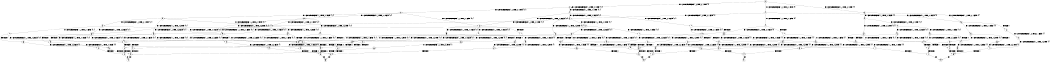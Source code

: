digraph BCG {
size = "7, 10.5";
center = TRUE;
node [shape = circle];
0 [peripheries = 2];
0 -> 1 [label = "EX !0 !ATOMIC_EXCH_BRANCH (1, +1, TRUE, +0, 1, TRUE) !{0}"];
0 -> 2 [label = "EX !1 !ATOMIC_EXCH_BRANCH (1, +0, TRUE, +0, 1, TRUE) !{0}"];
0 -> 3 [label = "EX !0 !ATOMIC_EXCH_BRANCH (1, +1, TRUE, +0, 1, TRUE) !{0}"];
1 -> 4 [label = "EX !0 !ATOMIC_EXCH_BRANCH (1, +1, TRUE, +0, 1, FALSE) !{0}"];
1 -> 5 [label = "EX !1 !ATOMIC_EXCH_BRANCH (1, +0, TRUE, +0, 1, FALSE) !{0}"];
1 -> 6 [label = "EX !0 !ATOMIC_EXCH_BRANCH (1, +1, TRUE, +0, 1, FALSE) !{0}"];
2 -> 2 [label = "EX !1 !ATOMIC_EXCH_BRANCH (1, +0, TRUE, +0, 1, TRUE) !{0, 1}"];
2 -> 7 [label = "EX !0 !ATOMIC_EXCH_BRANCH (1, +1, TRUE, +0, 1, TRUE) !{0, 1}"];
2 -> 8 [label = "EX !0 !ATOMIC_EXCH_BRANCH (1, +1, TRUE, +0, 1, TRUE) !{0, 1}"];
3 -> 9 [label = "EX !1 !ATOMIC_EXCH_BRANCH (1, +0, TRUE, +0, 1, FALSE) !{0}"];
3 -> 6 [label = "EX !0 !ATOMIC_EXCH_BRANCH (1, +1, TRUE, +0, 1, FALSE) !{0}"];
4 -> 10 [label = "EX !1 !ATOMIC_EXCH_BRANCH (1, +0, TRUE, +0, 1, FALSE) !{0}"];
4 -> 11 [label = "TERMINATE !0"];
5 -> 12 [label = "EX !0 !ATOMIC_EXCH_BRANCH (1, +1, TRUE, +0, 1, TRUE) !{0, 1}"];
5 -> 13 [label = "EX !1 !ATOMIC_EXCH_BRANCH (1, +1, TRUE, +0, 3, TRUE) !{0, 1}"];
5 -> 14 [label = "EX !0 !ATOMIC_EXCH_BRANCH (1, +1, TRUE, +0, 1, TRUE) !{0, 1}"];
6 -> 15 [label = "EX !1 !ATOMIC_EXCH_BRANCH (1, +0, TRUE, +0, 1, FALSE) !{0}"];
6 -> 16 [label = "TERMINATE !0"];
7 -> 17 [label = "EX !0 !ATOMIC_EXCH_BRANCH (1, +1, TRUE, +0, 1, FALSE) !{0, 1}"];
7 -> 5 [label = "EX !1 !ATOMIC_EXCH_BRANCH (1, +0, TRUE, +0, 1, FALSE) !{0, 1}"];
7 -> 18 [label = "EX !0 !ATOMIC_EXCH_BRANCH (1, +1, TRUE, +0, 1, FALSE) !{0, 1}"];
8 -> 19 [label = "EX !1 !ATOMIC_EXCH_BRANCH (1, +0, TRUE, +0, 1, FALSE) !{0, 1}"];
8 -> 18 [label = "EX !0 !ATOMIC_EXCH_BRANCH (1, +1, TRUE, +0, 1, FALSE) !{0, 1}"];
8 -> 20 [label = "EX !1 !ATOMIC_EXCH_BRANCH (1, +0, TRUE, +0, 1, FALSE) !{0, 1}"];
9 -> 21 [label = "EX !0 !ATOMIC_EXCH_BRANCH (1, +1, TRUE, +0, 1, TRUE) !{0, 1}"];
9 -> 22 [label = "EX !1 !ATOMIC_EXCH_BRANCH (1, +1, TRUE, +0, 3, TRUE) !{0, 1}"];
10 -> 23 [label = "EX !1 !ATOMIC_EXCH_BRANCH (1, +1, TRUE, +0, 3, TRUE) !{0, 1}"];
10 -> 24 [label = "TERMINATE !0"];
11 -> 25 [label = "EX !1 !ATOMIC_EXCH_BRANCH (1, +0, TRUE, +0, 1, FALSE) !{1}"];
11 -> 26 [label = "EX !1 !ATOMIC_EXCH_BRANCH (1, +0, TRUE, +0, 1, FALSE) !{1}"];
12 -> 27 [label = "EX !0 !ATOMIC_EXCH_BRANCH (1, +1, TRUE, +0, 1, FALSE) !{0, 1}"];
12 -> 28 [label = "EX !1 !ATOMIC_EXCH_BRANCH (1, +1, TRUE, +0, 3, FALSE) !{0, 1}"];
12 -> 29 [label = "EX !0 !ATOMIC_EXCH_BRANCH (1, +1, TRUE, +0, 1, FALSE) !{0, 1}"];
13 -> 30 [label = "EX !0 !ATOMIC_EXCH_BRANCH (1, +1, TRUE, +0, 1, FALSE) !{0, 1}"];
13 -> 31 [label = "TERMINATE !1"];
13 -> 32 [label = "EX !0 !ATOMIC_EXCH_BRANCH (1, +1, TRUE, +0, 1, FALSE) !{0, 1}"];
14 -> 33 [label = "EX !1 !ATOMIC_EXCH_BRANCH (1, +1, TRUE, +0, 3, FALSE) !{0, 1}"];
14 -> 29 [label = "EX !0 !ATOMIC_EXCH_BRANCH (1, +1, TRUE, +0, 1, FALSE) !{0, 1}"];
14 -> 34 [label = "EX !1 !ATOMIC_EXCH_BRANCH (1, +1, TRUE, +0, 3, FALSE) !{0, 1}"];
15 -> 35 [label = "EX !1 !ATOMIC_EXCH_BRANCH (1, +1, TRUE, +0, 3, TRUE) !{0, 1}"];
15 -> 36 [label = "TERMINATE !0"];
16 -> 37 [label = "EX !1 !ATOMIC_EXCH_BRANCH (1, +0, TRUE, +0, 1, FALSE) !{1}"];
17 -> 10 [label = "EX !1 !ATOMIC_EXCH_BRANCH (1, +0, TRUE, +0, 1, FALSE) !{0, 1}"];
17 -> 38 [label = "TERMINATE !0"];
18 -> 39 [label = "EX !1 !ATOMIC_EXCH_BRANCH (1, +0, TRUE, +0, 1, FALSE) !{0, 1}"];
18 -> 40 [label = "EX !1 !ATOMIC_EXCH_BRANCH (1, +0, TRUE, +0, 1, FALSE) !{0, 1}"];
18 -> 41 [label = "TERMINATE !0"];
19 -> 42 [label = "EX !0 !ATOMIC_EXCH_BRANCH (1, +1, TRUE, +0, 1, TRUE) !{0, 1}"];
19 -> 43 [label = "EX !1 !ATOMIC_EXCH_BRANCH (1, +1, TRUE, +0, 3, TRUE) !{0, 1}"];
19 -> 14 [label = "EX !0 !ATOMIC_EXCH_BRANCH (1, +1, TRUE, +0, 1, TRUE) !{0, 1}"];
20 -> 43 [label = "EX !1 !ATOMIC_EXCH_BRANCH (1, +1, TRUE, +0, 3, TRUE) !{0, 1}"];
20 -> 14 [label = "EX !0 !ATOMIC_EXCH_BRANCH (1, +1, TRUE, +0, 1, TRUE) !{0, 1}"];
20 -> 44 [label = "EX !1 !ATOMIC_EXCH_BRANCH (1, +1, TRUE, +0, 3, TRUE) !{0, 1}"];
21 -> 45 [label = "EX !0 !ATOMIC_EXCH_BRANCH (1, +1, TRUE, +0, 1, FALSE) !{0, 1}"];
21 -> 46 [label = "EX !1 !ATOMIC_EXCH_BRANCH (1, +1, TRUE, +0, 3, FALSE) !{0, 1}"];
22 -> 47 [label = "EX !0 !ATOMIC_EXCH_BRANCH (1, +1, TRUE, +0, 1, FALSE) !{0, 1}"];
22 -> 48 [label = "TERMINATE !1"];
23 -> 49 [label = "TERMINATE !0"];
23 -> 50 [label = "TERMINATE !1"];
24 -> 51 [label = "EX !1 !ATOMIC_EXCH_BRANCH (1, +1, TRUE, +0, 3, TRUE) !{1}"];
24 -> 52 [label = "EX !1 !ATOMIC_EXCH_BRANCH (1, +1, TRUE, +0, 3, TRUE) !{1}"];
25 -> 51 [label = "EX !1 !ATOMIC_EXCH_BRANCH (1, +1, TRUE, +0, 3, TRUE) !{1}"];
25 -> 52 [label = "EX !1 !ATOMIC_EXCH_BRANCH (1, +1, TRUE, +0, 3, TRUE) !{1}"];
26 -> 52 [label = "EX !1 !ATOMIC_EXCH_BRANCH (1, +1, TRUE, +0, 3, TRUE) !{1}"];
27 -> 30 [label = "EX !1 !ATOMIC_EXCH_BRANCH (1, +1, TRUE, +0, 3, FALSE) !{0, 1}"];
27 -> 53 [label = "TERMINATE !0"];
28 -> 30 [label = "EX !0 !ATOMIC_EXCH_BRANCH (1, +1, TRUE, +0, 1, FALSE) !{0, 1}"];
28 -> 31 [label = "TERMINATE !1"];
28 -> 32 [label = "EX !0 !ATOMIC_EXCH_BRANCH (1, +1, TRUE, +0, 1, FALSE) !{0, 1}"];
29 -> 54 [label = "EX !1 !ATOMIC_EXCH_BRANCH (1, +1, TRUE, +0, 3, FALSE) !{0, 1}"];
29 -> 32 [label = "EX !1 !ATOMIC_EXCH_BRANCH (1, +1, TRUE, +0, 3, FALSE) !{0, 1}"];
29 -> 55 [label = "TERMINATE !0"];
30 -> 49 [label = "TERMINATE !0"];
30 -> 50 [label = "TERMINATE !1"];
31 -> 56 [label = "EX !0 !ATOMIC_EXCH_BRANCH (1, +1, TRUE, +0, 1, FALSE) !{0}"];
31 -> 57 [label = "EX !0 !ATOMIC_EXCH_BRANCH (1, +1, TRUE, +0, 1, FALSE) !{0}"];
32 -> 58 [label = "TERMINATE !0"];
32 -> 59 [label = "TERMINATE !1"];
33 -> 54 [label = "EX !0 !ATOMIC_EXCH_BRANCH (1, +1, TRUE, +0, 1, FALSE) !{0, 1}"];
33 -> 60 [label = "TERMINATE !1"];
33 -> 32 [label = "EX !0 !ATOMIC_EXCH_BRANCH (1, +1, TRUE, +0, 1, FALSE) !{0, 1}"];
34 -> 32 [label = "EX !0 !ATOMIC_EXCH_BRANCH (1, +1, TRUE, +0, 1, FALSE) !{0, 1}"];
34 -> 61 [label = "TERMINATE !1"];
35 -> 62 [label = "TERMINATE !0"];
35 -> 63 [label = "TERMINATE !1"];
36 -> 64 [label = "EX !1 !ATOMIC_EXCH_BRANCH (1, +1, TRUE, +0, 3, TRUE) !{1}"];
37 -> 64 [label = "EX !1 !ATOMIC_EXCH_BRANCH (1, +1, TRUE, +0, 3, TRUE) !{1}"];
38 -> 25 [label = "EX !1 !ATOMIC_EXCH_BRANCH (1, +0, TRUE, +0, 1, FALSE) !{1}"];
38 -> 26 [label = "EX !1 !ATOMIC_EXCH_BRANCH (1, +0, TRUE, +0, 1, FALSE) !{1}"];
39 -> 65 [label = "EX !1 !ATOMIC_EXCH_BRANCH (1, +1, TRUE, +0, 3, TRUE) !{0, 1}"];
39 -> 66 [label = "TERMINATE !0"];
40 -> 65 [label = "EX !1 !ATOMIC_EXCH_BRANCH (1, +1, TRUE, +0, 3, TRUE) !{0, 1}"];
40 -> 67 [label = "EX !1 !ATOMIC_EXCH_BRANCH (1, +1, TRUE, +0, 3, TRUE) !{0, 1}"];
40 -> 68 [label = "TERMINATE !0"];
41 -> 69 [label = "EX !1 !ATOMIC_EXCH_BRANCH (1, +0, TRUE, +0, 1, FALSE) !{1}"];
42 -> 70 [label = "EX !0 !ATOMIC_EXCH_BRANCH (1, +1, TRUE, +0, 1, FALSE) !{0, 1}"];
42 -> 33 [label = "EX !1 !ATOMIC_EXCH_BRANCH (1, +1, TRUE, +0, 3, FALSE) !{0, 1}"];
42 -> 29 [label = "EX !0 !ATOMIC_EXCH_BRANCH (1, +1, TRUE, +0, 1, FALSE) !{0, 1}"];
43 -> 54 [label = "EX !0 !ATOMIC_EXCH_BRANCH (1, +1, TRUE, +0, 1, FALSE) !{0, 1}"];
43 -> 60 [label = "TERMINATE !1"];
43 -> 32 [label = "EX !0 !ATOMIC_EXCH_BRANCH (1, +1, TRUE, +0, 1, FALSE) !{0, 1}"];
44 -> 32 [label = "EX !0 !ATOMIC_EXCH_BRANCH (1, +1, TRUE, +0, 1, FALSE) !{0, 1}"];
44 -> 61 [label = "TERMINATE !1"];
45 -> 47 [label = "EX !1 !ATOMIC_EXCH_BRANCH (1, +1, TRUE, +0, 3, FALSE) !{0, 1}"];
45 -> 71 [label = "TERMINATE !0"];
46 -> 47 [label = "EX !0 !ATOMIC_EXCH_BRANCH (1, +1, TRUE, +0, 1, FALSE) !{0, 1}"];
46 -> 48 [label = "TERMINATE !1"];
47 -> 62 [label = "TERMINATE !0"];
47 -> 63 [label = "TERMINATE !1"];
48 -> 57 [label = "EX !0 !ATOMIC_EXCH_BRANCH (1, +1, TRUE, +0, 1, FALSE) !{0}"];
49 -> 72 [label = "TERMINATE !1"];
50 -> 73 [label = "TERMINATE !0"];
51 -> 72 [label = "TERMINATE !1"];
52 -> 74 [label = "TERMINATE !1"];
53 -> 75 [label = "EX !1 !ATOMIC_EXCH_BRANCH (1, +1, TRUE, +0, 3, FALSE) !{1}"];
53 -> 76 [label = "EX !1 !ATOMIC_EXCH_BRANCH (1, +1, TRUE, +0, 3, FALSE) !{1}"];
54 -> 77 [label = "TERMINATE !0"];
54 -> 78 [label = "TERMINATE !1"];
55 -> 79 [label = "EX !1 !ATOMIC_EXCH_BRANCH (1, +1, TRUE, +0, 3, FALSE) !{1}"];
56 -> 73 [label = "TERMINATE !0"];
57 -> 80 [label = "TERMINATE !0"];
58 -> 81 [label = "TERMINATE !1"];
59 -> 82 [label = "TERMINATE !0"];
60 -> 83 [label = "EX !0 !ATOMIC_EXCH_BRANCH (1, +1, TRUE, +0, 1, FALSE) !{0}"];
61 -> 84 [label = "EX !0 !ATOMIC_EXCH_BRANCH (1, +1, TRUE, +0, 1, FALSE) !{0}"];
62 -> 85 [label = "TERMINATE !1"];
63 -> 80 [label = "TERMINATE !0"];
64 -> 85 [label = "TERMINATE !1"];
65 -> 77 [label = "TERMINATE !0"];
65 -> 78 [label = "TERMINATE !1"];
66 -> 86 [label = "EX !1 !ATOMIC_EXCH_BRANCH (1, +1, TRUE, +0, 3, TRUE) !{1}"];
67 -> 58 [label = "TERMINATE !0"];
67 -> 59 [label = "TERMINATE !1"];
68 -> 87 [label = "EX !1 !ATOMIC_EXCH_BRANCH (1, +1, TRUE, +0, 3, TRUE) !{1}"];
69 -> 87 [label = "EX !1 !ATOMIC_EXCH_BRANCH (1, +1, TRUE, +0, 3, TRUE) !{1}"];
70 -> 54 [label = "EX !1 !ATOMIC_EXCH_BRANCH (1, +1, TRUE, +0, 3, FALSE) !{0, 1}"];
70 -> 88 [label = "TERMINATE !0"];
71 -> 89 [label = "EX !1 !ATOMIC_EXCH_BRANCH (1, +1, TRUE, +0, 3, FALSE) !{1}"];
72 -> 90 [label = "exit"];
73 -> 90 [label = "exit"];
74 -> 91 [label = "exit"];
75 -> 72 [label = "TERMINATE !1"];
76 -> 74 [label = "TERMINATE !1"];
77 -> 92 [label = "TERMINATE !1"];
78 -> 93 [label = "TERMINATE !0"];
79 -> 81 [label = "TERMINATE !1"];
80 -> 94 [label = "exit"];
81 -> 95 [label = "exit"];
82 -> 95 [label = "exit"];
83 -> 93 [label = "TERMINATE !0"];
84 -> 82 [label = "TERMINATE !0"];
85 -> 94 [label = "exit"];
86 -> 92 [label = "TERMINATE !1"];
87 -> 81 [label = "TERMINATE !1"];
88 -> 96 [label = "EX !1 !ATOMIC_EXCH_BRANCH (1, +1, TRUE, +0, 3, FALSE) !{1}"];
89 -> 85 [label = "TERMINATE !1"];
92 -> 97 [label = "exit"];
93 -> 97 [label = "exit"];
96 -> 92 [label = "TERMINATE !1"];
}
